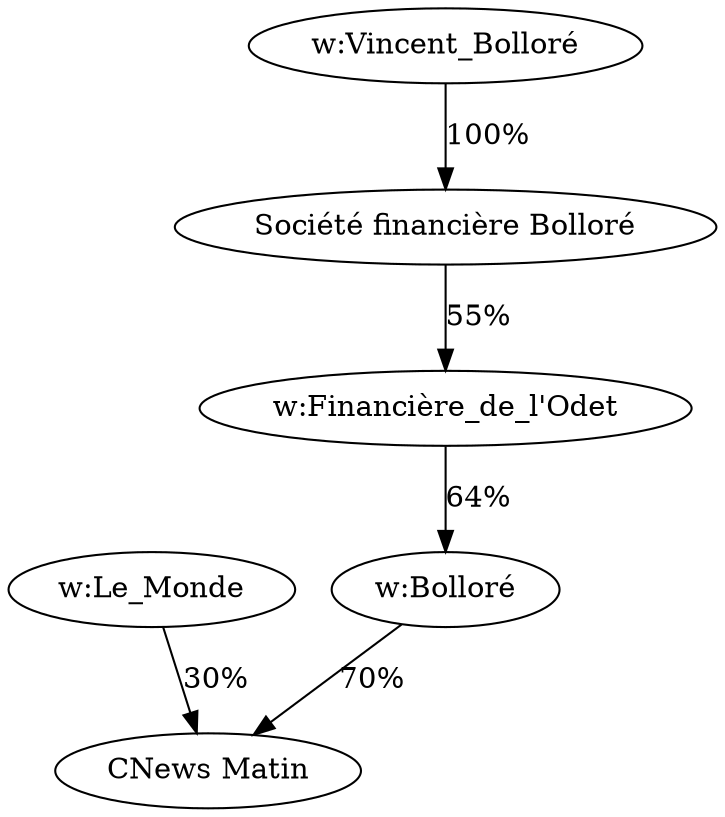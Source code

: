 digraph G {
  "w:Bolloré" -> "CNews Matin" [label="70%"];
  "w:Financière_de_l'Odet" -> "w:Bolloré" [label="64%"];
  "Société financière Bolloré" -> "w:Financière_de_l'Odet" [label="55%"];
  "w:Vincent_Bolloré" -> "Société financière Bolloré" [label="100%"];
  "w:Le_Monde" -> "CNews Matin" [label="30%"];
}
